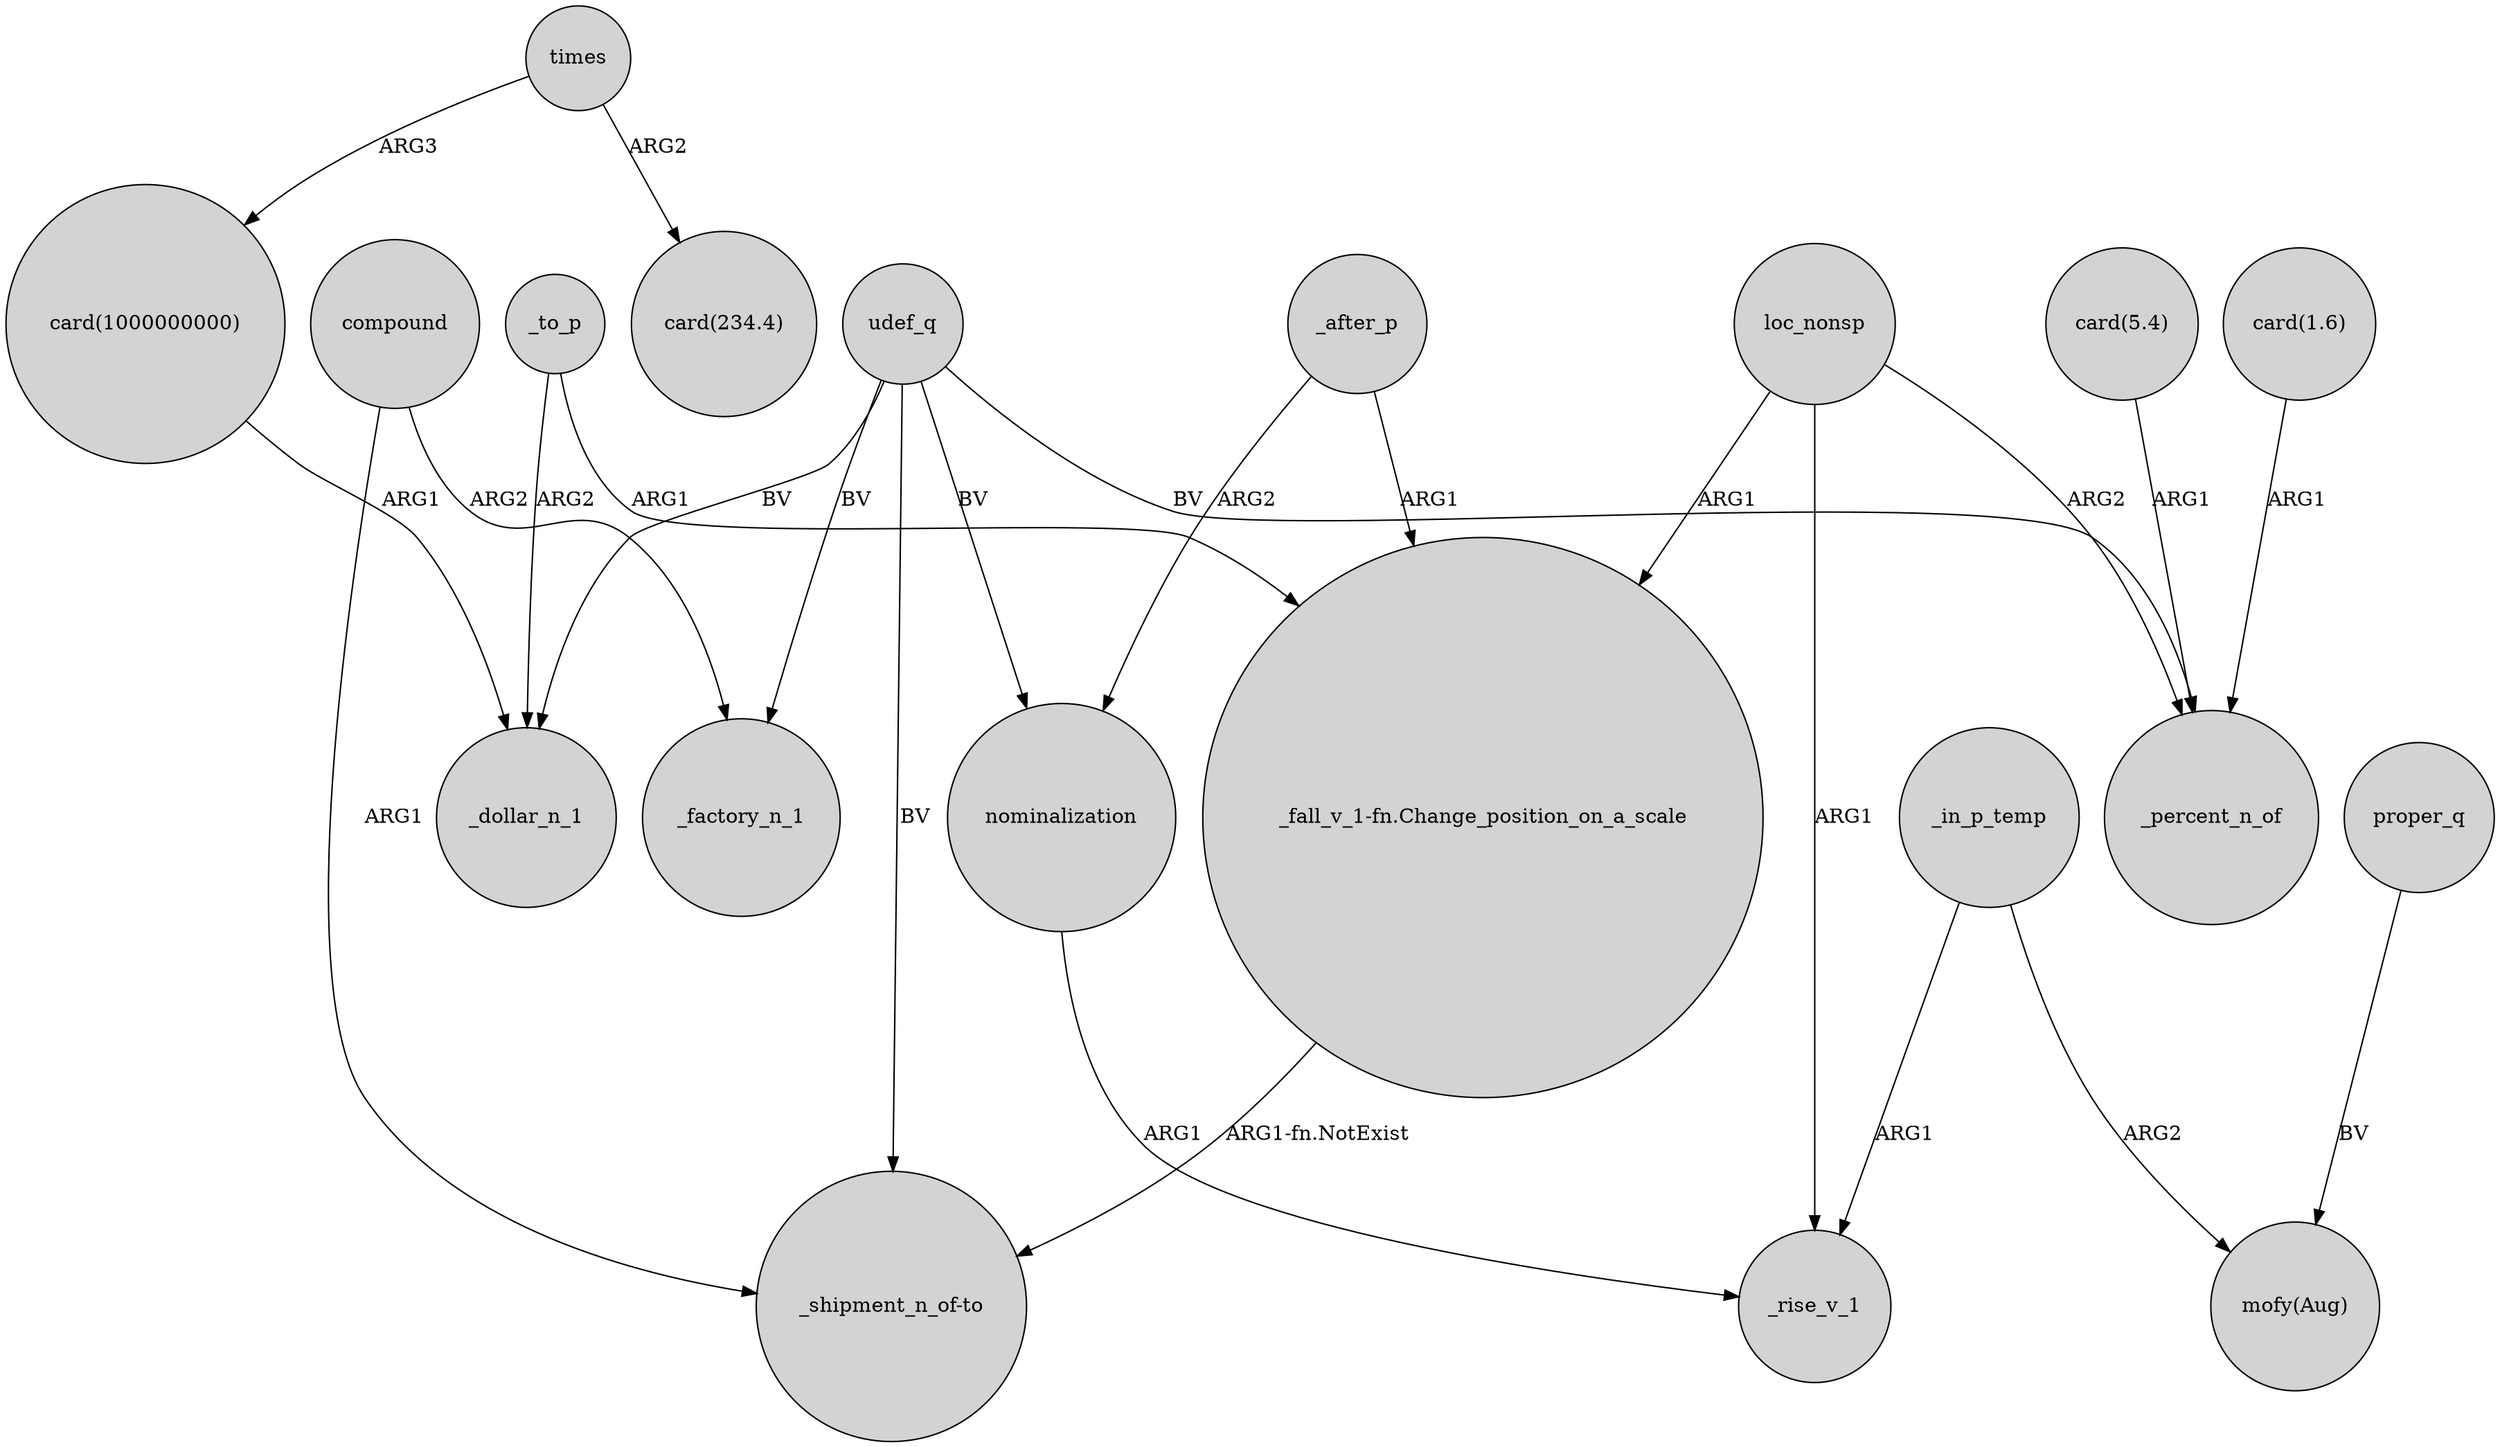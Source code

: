 digraph {
	node [shape=circle style=filled]
	_to_p -> _dollar_n_1 [label=ARG2]
	"_fall_v_1-fn.Change_position_on_a_scale" -> "_shipment_n_of-to" [label="ARG1-fn.NotExist"]
	loc_nonsp -> "_fall_v_1-fn.Change_position_on_a_scale" [label=ARG1]
	times -> "card(234.4)" [label=ARG2]
	times -> "card(1000000000)" [label=ARG3]
	compound -> _factory_n_1 [label=ARG2]
	nominalization -> _rise_v_1 [label=ARG1]
	udef_q -> _factory_n_1 [label=BV]
	_in_p_temp -> "mofy(Aug)" [label=ARG2]
	"card(5.4)" -> _percent_n_of [label=ARG1]
	loc_nonsp -> _percent_n_of [label=ARG2]
	loc_nonsp -> _rise_v_1 [label=ARG1]
	proper_q -> "mofy(Aug)" [label=BV]
	compound -> "_shipment_n_of-to" [label=ARG1]
	udef_q -> nominalization [label=BV]
	_after_p -> "_fall_v_1-fn.Change_position_on_a_scale" [label=ARG1]
	_in_p_temp -> _rise_v_1 [label=ARG1]
	udef_q -> _percent_n_of [label=BV]
	"card(1000000000)" -> _dollar_n_1 [label=ARG1]
	_after_p -> nominalization [label=ARG2]
	_to_p -> "_fall_v_1-fn.Change_position_on_a_scale" [label=ARG1]
	"card(1.6)" -> _percent_n_of [label=ARG1]
	udef_q -> _dollar_n_1 [label=BV]
	udef_q -> "_shipment_n_of-to" [label=BV]
}
